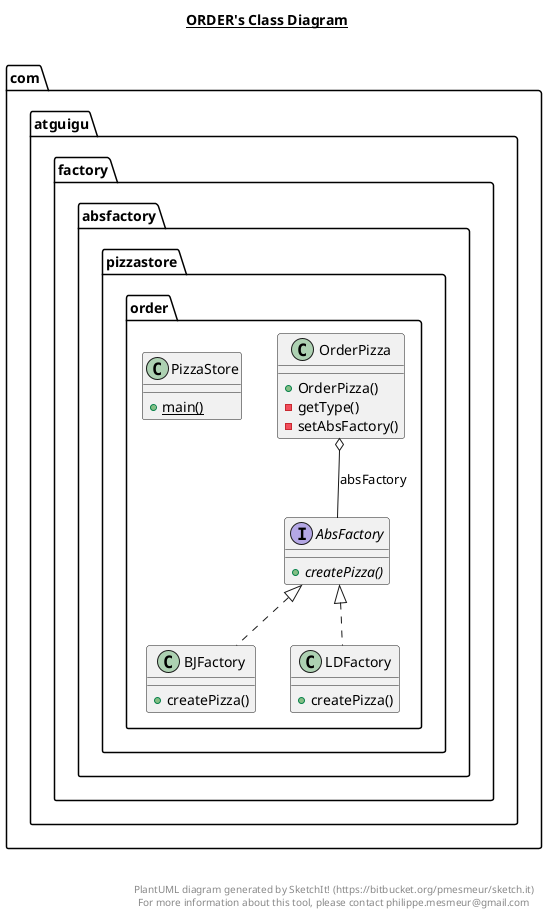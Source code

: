 @startuml

title __ORDER's Class Diagram__\n

  namespace com.atguigu.factory.absfactory.pizzastore.order {
    interface com.atguigu.factory.absfactory.pizzastore.order.AbsFactory {
        {abstract} + createPizza()
    }
  }
  

  namespace com.atguigu.factory.absfactory.pizzastore.order {
    class com.atguigu.factory.absfactory.pizzastore.order.BJFactory {
        + createPizza()
    }
  }
  

  namespace com.atguigu.factory.absfactory.pizzastore.order {
    class com.atguigu.factory.absfactory.pizzastore.order.LDFactory {
        + createPizza()
    }
  }
  

  namespace com.atguigu.factory.absfactory.pizzastore.order {
    class com.atguigu.factory.absfactory.pizzastore.order.OrderPizza {
        + OrderPizza()
        - getType()
        - setAbsFactory()
    }
  }
  

  namespace com.atguigu.factory.absfactory.pizzastore.order {
    class com.atguigu.factory.absfactory.pizzastore.order.PizzaStore {
        {static} + main()
    }
  }
  

  com.atguigu.factory.absfactory.pizzastore.order.BJFactory .up.|> com.atguigu.factory.absfactory.pizzastore.order.AbsFactory
  com.atguigu.factory.absfactory.pizzastore.order.LDFactory .up.|> com.atguigu.factory.absfactory.pizzastore.order.AbsFactory
  com.atguigu.factory.absfactory.pizzastore.order.OrderPizza o-- com.atguigu.factory.absfactory.pizzastore.order.AbsFactory : absFactory


right footer


PlantUML diagram generated by SketchIt! (https://bitbucket.org/pmesmeur/sketch.it)
For more information about this tool, please contact philippe.mesmeur@gmail.com
endfooter

@enduml
